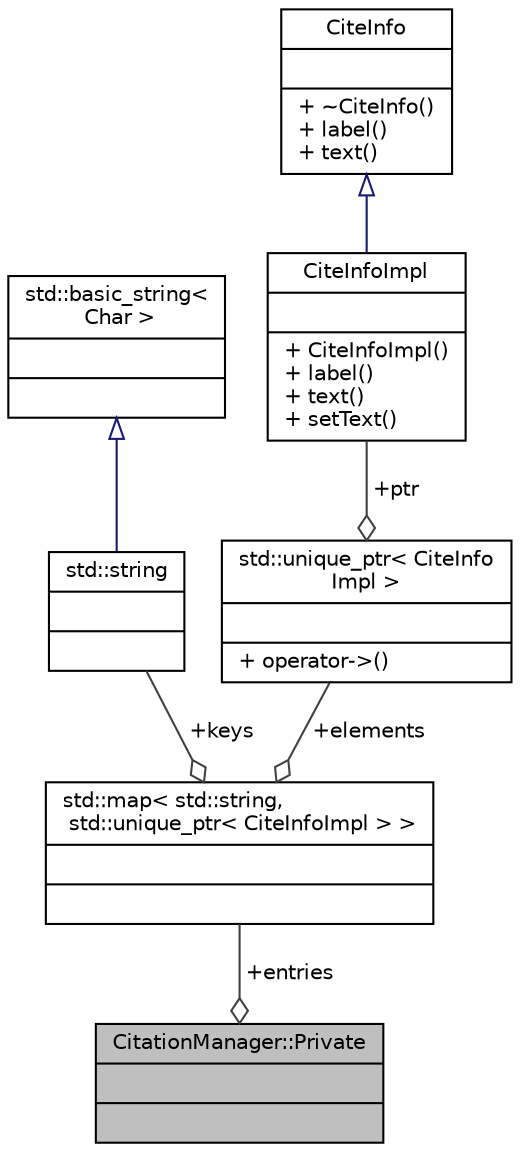 digraph "CitationManager::Private"
{
 // LATEX_PDF_SIZE
  edge [fontname="Helvetica",fontsize="10",labelfontname="Helvetica",labelfontsize="10"];
  node [fontname="Helvetica",fontsize="10",shape=record];
  Node1 [label="{CitationManager::Private\n||}",height=0.2,width=0.4,color="black", fillcolor="grey75", style="filled", fontcolor="black",tooltip=" "];
  Node2 -> Node1 [color="grey25",fontsize="10",style="solid",label=" +entries" ,arrowhead="odiamond",fontname="Helvetica"];
  Node2 [label="{std::map\< std::string,\l std::unique_ptr\< CiteInfoImpl \> \>\n||}",height=0.2,width=0.4,color="black", fillcolor="white", style="filled",tooltip=" "];
  Node3 -> Node2 [color="grey25",fontsize="10",style="solid",label=" +keys" ,arrowhead="odiamond",fontname="Helvetica"];
  Node3 [label="{std::string\n||}",height=0.2,width=0.4,color="black", fillcolor="white", style="filled",tooltip=" "];
  Node4 -> Node3 [dir="back",color="midnightblue",fontsize="10",style="solid",arrowtail="onormal",fontname="Helvetica"];
  Node4 [label="{std::basic_string\<\l Char \>\n||}",height=0.2,width=0.4,color="black", fillcolor="white", style="filled",tooltip=" "];
  Node5 -> Node2 [color="grey25",fontsize="10",style="solid",label=" +elements" ,arrowhead="odiamond",fontname="Helvetica"];
  Node5 [label="{std::unique_ptr\< CiteInfo\lImpl \>\n||+ operator-\>()\l}",height=0.2,width=0.4,color="black", fillcolor="white", style="filled",tooltip=" "];
  Node6 -> Node5 [color="grey25",fontsize="10",style="solid",label=" +ptr" ,arrowhead="odiamond",fontname="Helvetica"];
  Node6 [label="{CiteInfoImpl\n||+ CiteInfoImpl()\l+ label()\l+ text()\l+ setText()\l}",height=0.2,width=0.4,color="black", fillcolor="white", style="filled",URL="$classCiteInfoImpl.html",tooltip=" "];
  Node7 -> Node6 [dir="back",color="midnightblue",fontsize="10",style="solid",arrowtail="onormal",fontname="Helvetica"];
  Node7 [label="{CiteInfo\n||+ ~CiteInfo()\l+ label()\l+ text()\l}",height=0.2,width=0.4,color="black", fillcolor="white", style="filled",URL="$structCiteInfo.html",tooltip="Citation-related data."];
}
